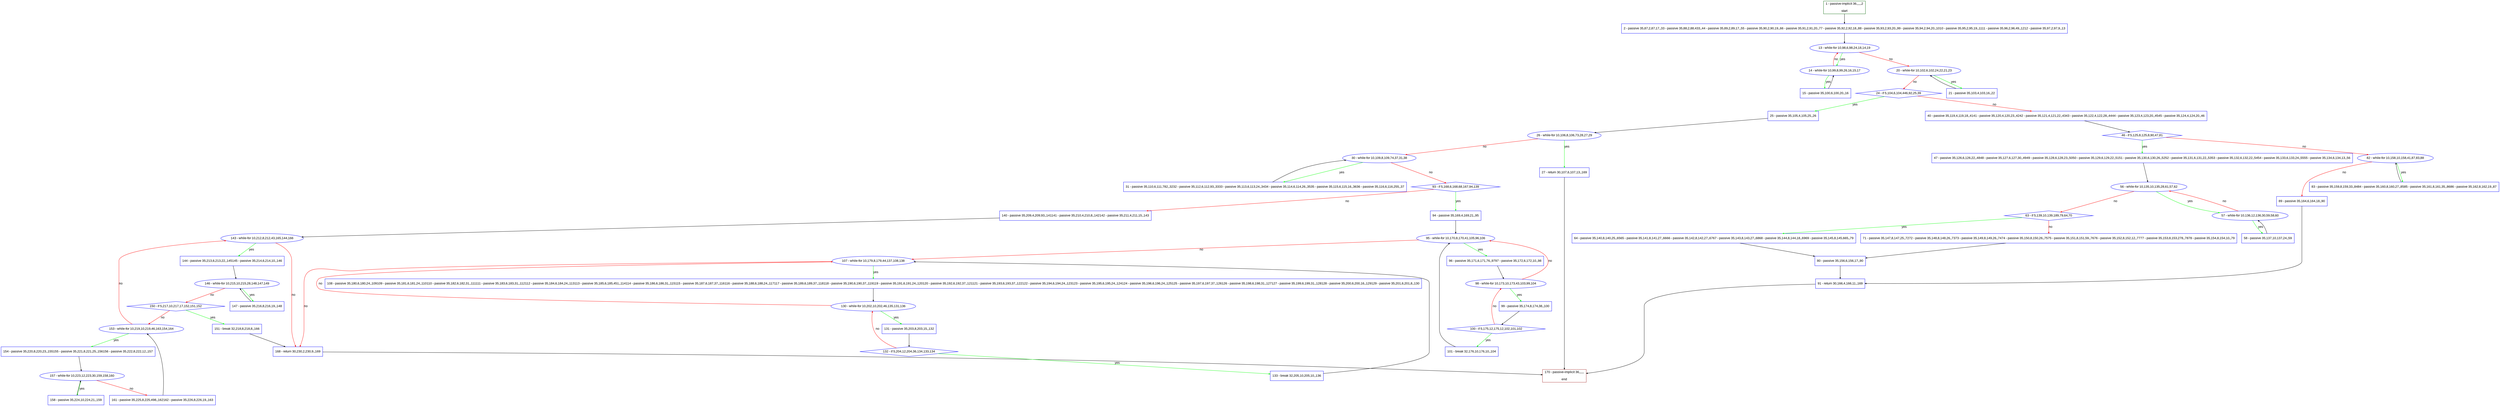 digraph "" {
  graph [pack="true", label="", fontsize="12", packmode="clust", fontname="Arial", fillcolor="#FFFFCC", bgcolor="white", style="rounded,filled", compound="true"];
  node [node_initialized="no", label="", color="grey", fontsize="12", fillcolor="white", fontname="Arial", style="filled", shape="rectangle", compound="true", fixedsize="false"];
  edge [fontcolor="black", arrowhead="normal", arrowtail="none", arrowsize="0.5", ltail="", label="", color="black", fontsize="12", lhead="", fontname="Arial", dir="forward", compound="true"];
  __N1 [label="2 - passive 35,87,2,87,17,,33 - passive 35,88,2,88,433,,44 - passive 35,89,2,89,17,,55 - passive 35,90,2,90,19,,66 - passive 35,91,2,91,20,,77 - passive 35,92,2,92,18,,88 - passive 35,93,2,93,20,,99 - passive 35,94,2,94,20,,1010 - passive 35,95,2,95,19,,1111 - passive 35,96,2,96,49,,1212 - passive 35,97,2,97,9,,13", color="#0000ff", fillcolor="#ffffff", style="filled", shape="box"];
  __N2 [label="1 - passive-implicit 36,,,,,,2\n\nstart", color="#006400", fillcolor="#ffffff", style="filled", shape="box"];
  __N3 [label="13 - while-for 10,98,6,98,24,18,14,19", color="#0000ff", fillcolor="#ffffff", style="filled", shape="oval"];
  __N4 [label="14 - while-for 10,99,8,99,26,16,15,17", color="#0000ff", fillcolor="#ffffff", style="filled", shape="oval"];
  __N5 [label="20 - while-for 10,102,6,102,24,22,21,23", color="#0000ff", fillcolor="#ffffff", style="filled", shape="oval"];
  __N6 [label="15 - passive 35,100,6,100,20,,16", color="#0000ff", fillcolor="#ffffff", style="filled", shape="box"];
  __N7 [label="21 - passive 35,103,4,103,16,,22", color="#0000ff", fillcolor="#ffffff", style="filled", shape="box"];
  __N8 [label="24 - if 5,104,6,104,446,92,25,39", color="#0000ff", fillcolor="#ffffff", style="filled", shape="diamond"];
  __N9 [label="25 - passive 35,105,4,105,25,,26", color="#0000ff", fillcolor="#ffffff", style="filled", shape="box"];
  __N10 [label="40 - passive 35,119,4,119,18,,4141 - passive 35,120,4,120,23,,4242 - passive 35,121,4,121,22,,4343 - passive 35,122,4,122,28,,4444 - passive 35,123,4,123,20,,4545 - passive 35,124,4,124,20,,46", color="#0000ff", fillcolor="#ffffff", style="filled", shape="box"];
  __N11 [label="26 - while-for 10,106,8,106,73,28,27,29", color="#0000ff", fillcolor="#ffffff", style="filled", shape="oval"];
  __N12 [label="27 - return 30,107,6,107,13,,169", color="#0000ff", fillcolor="#ffffff", style="filled", shape="box"];
  __N13 [label="30 - while-for 10,109,8,109,74,37,31,38", color="#0000ff", fillcolor="#ffffff", style="filled", shape="oval"];
  __N14 [label="170 - passive-implicit 36,,,,,,\n\nend", color="#a52a2a", fillcolor="#ffffff", style="filled", shape="box"];
  __N15 [label="31 - passive 35,110,6,111,782,,3232 - passive 35,112,6,112,93,,3333 - passive 35,113,6,113,24,,3434 - passive 35,114,6,114,26,,3535 - passive 35,115,6,115,16,,3636 - passive 35,116,6,116,255,,37", color="#0000ff", fillcolor="#ffffff", style="filled", shape="box"];
  __N16 [label="93 - if 5,168,6,168,68,167,94,139", color="#0000ff", fillcolor="#ffffff", style="filled", shape="diamond"];
  __N17 [label="46 - if 5,125,8,125,8,90,47,81", color="#0000ff", fillcolor="#ffffff", style="filled", shape="diamond"];
  __N18 [label="47 - passive 35,126,6,126,22,,4848 - passive 35,127,6,127,30,,4949 - passive 35,128,6,128,23,,5050 - passive 35,129,6,129,22,,5151 - passive 35,130,6,130,26,,5252 - passive 35,131,6,131,22,,5353 - passive 35,132,6,132,22,,5454 - passive 35,133,6,133,24,,5555 - passive 35,134,6,134,13,,56", color="#0000ff", fillcolor="#ffffff", style="filled", shape="box"];
  __N19 [label="82 - while-for 10,158,10,158,41,87,83,88", color="#0000ff", fillcolor="#ffffff", style="filled", shape="oval"];
  __N20 [label="56 - while-for 10,135,10,135,28,61,57,62", color="#0000ff", fillcolor="#ffffff", style="filled", shape="oval"];
  __N21 [label="57 - while-for 10,136,12,136,30,59,58,60", color="#0000ff", fillcolor="#ffffff", style="filled", shape="oval"];
  __N22 [label="63 - if 5,139,10,139,189,79,64,70", color="#0000ff", fillcolor="#ffffff", style="filled", shape="diamond"];
  __N23 [label="58 - passive 35,137,10,137,24,,59", color="#0000ff", fillcolor="#ffffff", style="filled", shape="box"];
  __N24 [label="64 - passive 35,140,8,140,25,,6565 - passive 35,141,8,141,27,,6666 - passive 35,142,8,142,27,,6767 - passive 35,143,8,143,27,,6868 - passive 35,144,8,144,18,,6969 - passive 35,145,8,145,665,,79", color="#0000ff", fillcolor="#ffffff", style="filled", shape="box"];
  __N25 [label="71 - passive 35,147,8,147,25,,7272 - passive 35,148,8,148,26,,7373 - passive 35,149,8,149,26,,7474 - passive 35,150,8,150,26,,7575 - passive 35,151,8,151,59,,7676 - passive 35,152,8,152,12,,7777 - passive 35,153,8,153,278,,7878 - passive 35,154,8,154,10,,79", color="#0000ff", fillcolor="#ffffff", style="filled", shape="box"];
  __N26 [label="80 - passive 35,156,6,156,17,,90", color="#0000ff", fillcolor="#ffffff", style="filled", shape="box"];
  __N27 [label="91 - return 30,166,4,166,11,,169", color="#0000ff", fillcolor="#ffffff", style="filled", shape="box"];
  __N28 [label="83 - passive 35,159,8,159,33,,8484 - passive 35,160,8,160,27,,8585 - passive 35,161,8,161,35,,8686 - passive 35,162,8,162,19,,87", color="#0000ff", fillcolor="#ffffff", style="filled", shape="box"];
  __N29 [label="89 - passive 35,164,6,164,18,,90", color="#0000ff", fillcolor="#ffffff", style="filled", shape="box"];
  __N30 [label="94 - passive 35,169,4,169,21,,95", color="#0000ff", fillcolor="#ffffff", style="filled", shape="box"];
  __N31 [label="140 - passive 35,209,4,209,93,,141141 - passive 35,210,4,210,8,,142142 - passive 35,211,4,211,15,,143", color="#0000ff", fillcolor="#ffffff", style="filled", shape="box"];
  __N32 [label="95 - while-for 10,170,8,170,41,105,96,106", color="#0000ff", fillcolor="#ffffff", style="filled", shape="oval"];
  __N33 [label="96 - passive 35,171,6,171,76,,9797 - passive 35,172,6,172,10,,98", color="#0000ff", fillcolor="#ffffff", style="filled", shape="box"];
  __N34 [label="107 - while-for 10,179,8,179,44,137,108,138", color="#0000ff", fillcolor="#ffffff", style="filled", shape="oval"];
  __N35 [label="98 - while-for 10,173,10,173,43,103,99,104", color="#0000ff", fillcolor="#ffffff", style="filled", shape="oval"];
  __N36 [label="99 - passive 35,174,8,174,38,,100", color="#0000ff", fillcolor="#ffffff", style="filled", shape="box"];
  __N37 [label="100 - if 5,175,12,175,12,102,101,102", color="#0000ff", fillcolor="#ffffff", style="filled", shape="diamond"];
  __N38 [label="101 - break 32,176,10,176,10,,104", color="#0000ff", fillcolor="#ffffff", style="filled", shape="box"];
  __N39 [label="108 - passive 35,180,6,180,24,,109109 - passive 35,181,6,181,24,,110110 - passive 35,182,6,182,31,,111111 - passive 35,183,6,183,31,,112112 - passive 35,184,6,184,24,,113113 - passive 35,185,6,185,451,,114114 - passive 35,186,6,186,31,,115115 - passive 35,187,6,187,37,,116116 - passive 35,188,6,188,24,,117117 - passive 35,189,6,189,37,,118118 - passive 35,190,6,190,37,,119119 - passive 35,191,6,191,24,,120120 - passive 35,192,6,192,37,,121121 - passive 35,193,6,193,37,,122122 - passive 35,194,6,194,24,,123123 - passive 35,195,6,195,24,,124124 - passive 35,196,6,196,24,,125125 - passive 35,197,6,197,37,,126126 - passive 35,198,6,198,31,,127127 - passive 35,199,6,199,31,,128128 - passive 35,200,6,200,16,,129129 - passive 35,201,6,201,8,,130", color="#0000ff", fillcolor="#ffffff", style="filled", shape="box"];
  __N40 [label="168 - return 30,230,2,230,9,,169", color="#0000ff", fillcolor="#ffffff", style="filled", shape="box"];
  __N41 [label="130 - while-for 10,202,10,202,46,135,131,136", color="#0000ff", fillcolor="#ffffff", style="filled", shape="oval"];
  __N42 [label="131 - passive 35,203,8,203,15,,132", color="#0000ff", fillcolor="#ffffff", style="filled", shape="box"];
  __N43 [label="132 - if 5,204,12,204,36,134,133,134", color="#0000ff", fillcolor="#ffffff", style="filled", shape="diamond"];
  __N44 [label="133 - break 32,205,10,205,10,,136", color="#0000ff", fillcolor="#ffffff", style="filled", shape="box"];
  __N45 [label="143 - while-for 10,212,8,212,43,165,144,166", color="#0000ff", fillcolor="#ffffff", style="filled", shape="oval"];
  __N46 [label="144 - passive 35,213,6,213,22,,145145 - passive 35,214,6,214,10,,146", color="#0000ff", fillcolor="#ffffff", style="filled", shape="box"];
  __N47 [label="146 - while-for 10,215,10,215,28,148,147,149", color="#0000ff", fillcolor="#ffffff", style="filled", shape="oval"];
  __N48 [label="147 - passive 35,216,8,216,19,,148", color="#0000ff", fillcolor="#ffffff", style="filled", shape="box"];
  __N49 [label="150 - if 5,217,10,217,17,152,151,152", color="#0000ff", fillcolor="#ffffff", style="filled", shape="diamond"];
  __N50 [label="151 - break 32,218,8,218,8,,166", color="#0000ff", fillcolor="#ffffff", style="filled", shape="box"];
  __N51 [label="153 - while-for 10,219,10,219,46,163,154,164", color="#0000ff", fillcolor="#ffffff", style="filled", shape="oval"];
  __N52 [label="154 - passive 35,220,8,220,23,,155155 - passive 35,221,8,221,25,,156156 - passive 35,222,8,222,12,,157", color="#0000ff", fillcolor="#ffffff", style="filled", shape="box"];
  __N53 [label="157 - while-for 10,223,12,223,30,159,158,160", color="#0000ff", fillcolor="#ffffff", style="filled", shape="oval"];
  __N54 [label="158 - passive 35,224,10,224,21,,159", color="#0000ff", fillcolor="#ffffff", style="filled", shape="box"];
  __N55 [label="161 - passive 35,225,8,225,498,,162162 - passive 35,226,8,226,19,,163", color="#0000ff", fillcolor="#ffffff", style="filled", shape="box"];
  __N2 -> __N1 [arrowhead="normal", arrowtail="none", color="#000000", label="", dir="forward"];
  __N1 -> __N3 [arrowhead="normal", arrowtail="none", color="#000000", label="", dir="forward"];
  __N3 -> __N4 [arrowhead="normal", arrowtail="none", color="#00ff00", label="yes", dir="forward"];
  __N4 -> __N3 [arrowhead="normal", arrowtail="none", color="#ff0000", label="no", dir="forward"];
  __N3 -> __N5 [arrowhead="normal", arrowtail="none", color="#ff0000", label="no", dir="forward"];
  __N4 -> __N6 [arrowhead="normal", arrowtail="none", color="#00ff00", label="yes", dir="forward"];
  __N6 -> __N4 [arrowhead="normal", arrowtail="none", color="#000000", label="", dir="forward"];
  __N5 -> __N7 [arrowhead="normal", arrowtail="none", color="#00ff00", label="yes", dir="forward"];
  __N7 -> __N5 [arrowhead="normal", arrowtail="none", color="#000000", label="", dir="forward"];
  __N5 -> __N8 [arrowhead="normal", arrowtail="none", color="#ff0000", label="no", dir="forward"];
  __N8 -> __N9 [arrowhead="normal", arrowtail="none", color="#00ff00", label="yes", dir="forward"];
  __N8 -> __N10 [arrowhead="normal", arrowtail="none", color="#ff0000", label="no", dir="forward"];
  __N9 -> __N11 [arrowhead="normal", arrowtail="none", color="#000000", label="", dir="forward"];
  __N11 -> __N12 [arrowhead="normal", arrowtail="none", color="#00ff00", label="yes", dir="forward"];
  __N11 -> __N13 [arrowhead="normal", arrowtail="none", color="#ff0000", label="no", dir="forward"];
  __N12 -> __N14 [arrowhead="normal", arrowtail="none", color="#000000", label="", dir="forward"];
  __N13 -> __N15 [arrowhead="normal", arrowtail="none", color="#00ff00", label="yes", dir="forward"];
  __N15 -> __N13 [arrowhead="normal", arrowtail="none", color="#000000", label="", dir="forward"];
  __N13 -> __N16 [arrowhead="normal", arrowtail="none", color="#ff0000", label="no", dir="forward"];
  __N10 -> __N17 [arrowhead="normal", arrowtail="none", color="#000000", label="", dir="forward"];
  __N17 -> __N18 [arrowhead="normal", arrowtail="none", color="#00ff00", label="yes", dir="forward"];
  __N17 -> __N19 [arrowhead="normal", arrowtail="none", color="#ff0000", label="no", dir="forward"];
  __N18 -> __N20 [arrowhead="normal", arrowtail="none", color="#000000", label="", dir="forward"];
  __N20 -> __N21 [arrowhead="normal", arrowtail="none", color="#00ff00", label="yes", dir="forward"];
  __N21 -> __N20 [arrowhead="normal", arrowtail="none", color="#ff0000", label="no", dir="forward"];
  __N20 -> __N22 [arrowhead="normal", arrowtail="none", color="#ff0000", label="no", dir="forward"];
  __N21 -> __N23 [arrowhead="normal", arrowtail="none", color="#00ff00", label="yes", dir="forward"];
  __N23 -> __N21 [arrowhead="normal", arrowtail="none", color="#000000", label="", dir="forward"];
  __N22 -> __N24 [arrowhead="normal", arrowtail="none", color="#00ff00", label="yes", dir="forward"];
  __N22 -> __N25 [arrowhead="normal", arrowtail="none", color="#ff0000", label="no", dir="forward"];
  __N24 -> __N26 [arrowhead="normal", arrowtail="none", color="#000000", label="", dir="forward"];
  __N25 -> __N26 [arrowhead="normal", arrowtail="none", color="#000000", label="", dir="forward"];
  __N26 -> __N27 [arrowhead="normal", arrowtail="none", color="#000000", label="", dir="forward"];
  __N19 -> __N28 [arrowhead="normal", arrowtail="none", color="#00ff00", label="yes", dir="forward"];
  __N28 -> __N19 [arrowhead="normal", arrowtail="none", color="#000000", label="", dir="forward"];
  __N19 -> __N29 [arrowhead="normal", arrowtail="none", color="#ff0000", label="no", dir="forward"];
  __N29 -> __N27 [arrowhead="normal", arrowtail="none", color="#000000", label="", dir="forward"];
  __N27 -> __N14 [arrowhead="normal", arrowtail="none", color="#000000", label="", dir="forward"];
  __N16 -> __N30 [arrowhead="normal", arrowtail="none", color="#00ff00", label="yes", dir="forward"];
  __N16 -> __N31 [arrowhead="normal", arrowtail="none", color="#ff0000", label="no", dir="forward"];
  __N30 -> __N32 [arrowhead="normal", arrowtail="none", color="#000000", label="", dir="forward"];
  __N32 -> __N33 [arrowhead="normal", arrowtail="none", color="#00ff00", label="yes", dir="forward"];
  __N32 -> __N34 [arrowhead="normal", arrowtail="none", color="#ff0000", label="no", dir="forward"];
  __N33 -> __N35 [arrowhead="normal", arrowtail="none", color="#000000", label="", dir="forward"];
  __N35 -> __N32 [arrowhead="normal", arrowtail="none", color="#ff0000", label="no", dir="forward"];
  __N35 -> __N36 [arrowhead="normal", arrowtail="none", color="#00ff00", label="yes", dir="forward"];
  __N36 -> __N37 [arrowhead="normal", arrowtail="none", color="#000000", label="", dir="forward"];
  __N37 -> __N35 [arrowhead="normal", arrowtail="none", color="#ff0000", label="no", dir="forward"];
  __N37 -> __N38 [arrowhead="normal", arrowtail="none", color="#00ff00", label="yes", dir="forward"];
  __N38 -> __N32 [arrowhead="normal", arrowtail="none", color="#000000", label="", dir="forward"];
  __N34 -> __N39 [arrowhead="normal", arrowtail="none", color="#00ff00", label="yes", dir="forward"];
  __N34 -> __N40 [arrowhead="normal", arrowtail="none", color="#ff0000", label="no", dir="forward"];
  __N39 -> __N41 [arrowhead="normal", arrowtail="none", color="#000000", label="", dir="forward"];
  __N41 -> __N34 [arrowhead="normal", arrowtail="none", color="#ff0000", label="no", dir="forward"];
  __N41 -> __N42 [arrowhead="normal", arrowtail="none", color="#00ff00", label="yes", dir="forward"];
  __N42 -> __N43 [arrowhead="normal", arrowtail="none", color="#000000", label="", dir="forward"];
  __N43 -> __N41 [arrowhead="normal", arrowtail="none", color="#ff0000", label="no", dir="forward"];
  __N43 -> __N44 [arrowhead="normal", arrowtail="none", color="#00ff00", label="yes", dir="forward"];
  __N44 -> __N34 [arrowhead="normal", arrowtail="none", color="#000000", label="", dir="forward"];
  __N31 -> __N45 [arrowhead="normal", arrowtail="none", color="#000000", label="", dir="forward"];
  __N45 -> __N46 [arrowhead="normal", arrowtail="none", color="#00ff00", label="yes", dir="forward"];
  __N45 -> __N40 [arrowhead="normal", arrowtail="none", color="#ff0000", label="no", dir="forward"];
  __N46 -> __N47 [arrowhead="normal", arrowtail="none", color="#000000", label="", dir="forward"];
  __N47 -> __N48 [arrowhead="normal", arrowtail="none", color="#00ff00", label="yes", dir="forward"];
  __N48 -> __N47 [arrowhead="normal", arrowtail="none", color="#000000", label="", dir="forward"];
  __N47 -> __N49 [arrowhead="normal", arrowtail="none", color="#ff0000", label="no", dir="forward"];
  __N49 -> __N50 [arrowhead="normal", arrowtail="none", color="#00ff00", label="yes", dir="forward"];
  __N49 -> __N51 [arrowhead="normal", arrowtail="none", color="#ff0000", label="no", dir="forward"];
  __N50 -> __N40 [arrowhead="normal", arrowtail="none", color="#000000", label="", dir="forward"];
  __N51 -> __N45 [arrowhead="normal", arrowtail="none", color="#ff0000", label="no", dir="forward"];
  __N51 -> __N52 [arrowhead="normal", arrowtail="none", color="#00ff00", label="yes", dir="forward"];
  __N52 -> __N53 [arrowhead="normal", arrowtail="none", color="#000000", label="", dir="forward"];
  __N53 -> __N54 [arrowhead="normal", arrowtail="none", color="#00ff00", label="yes", dir="forward"];
  __N54 -> __N53 [arrowhead="normal", arrowtail="none", color="#000000", label="", dir="forward"];
  __N53 -> __N55 [arrowhead="normal", arrowtail="none", color="#ff0000", label="no", dir="forward"];
  __N55 -> __N51 [arrowhead="normal", arrowtail="none", color="#000000", label="", dir="forward"];
  __N40 -> __N14 [arrowhead="normal", arrowtail="none", color="#000000", label="", dir="forward"];
}
